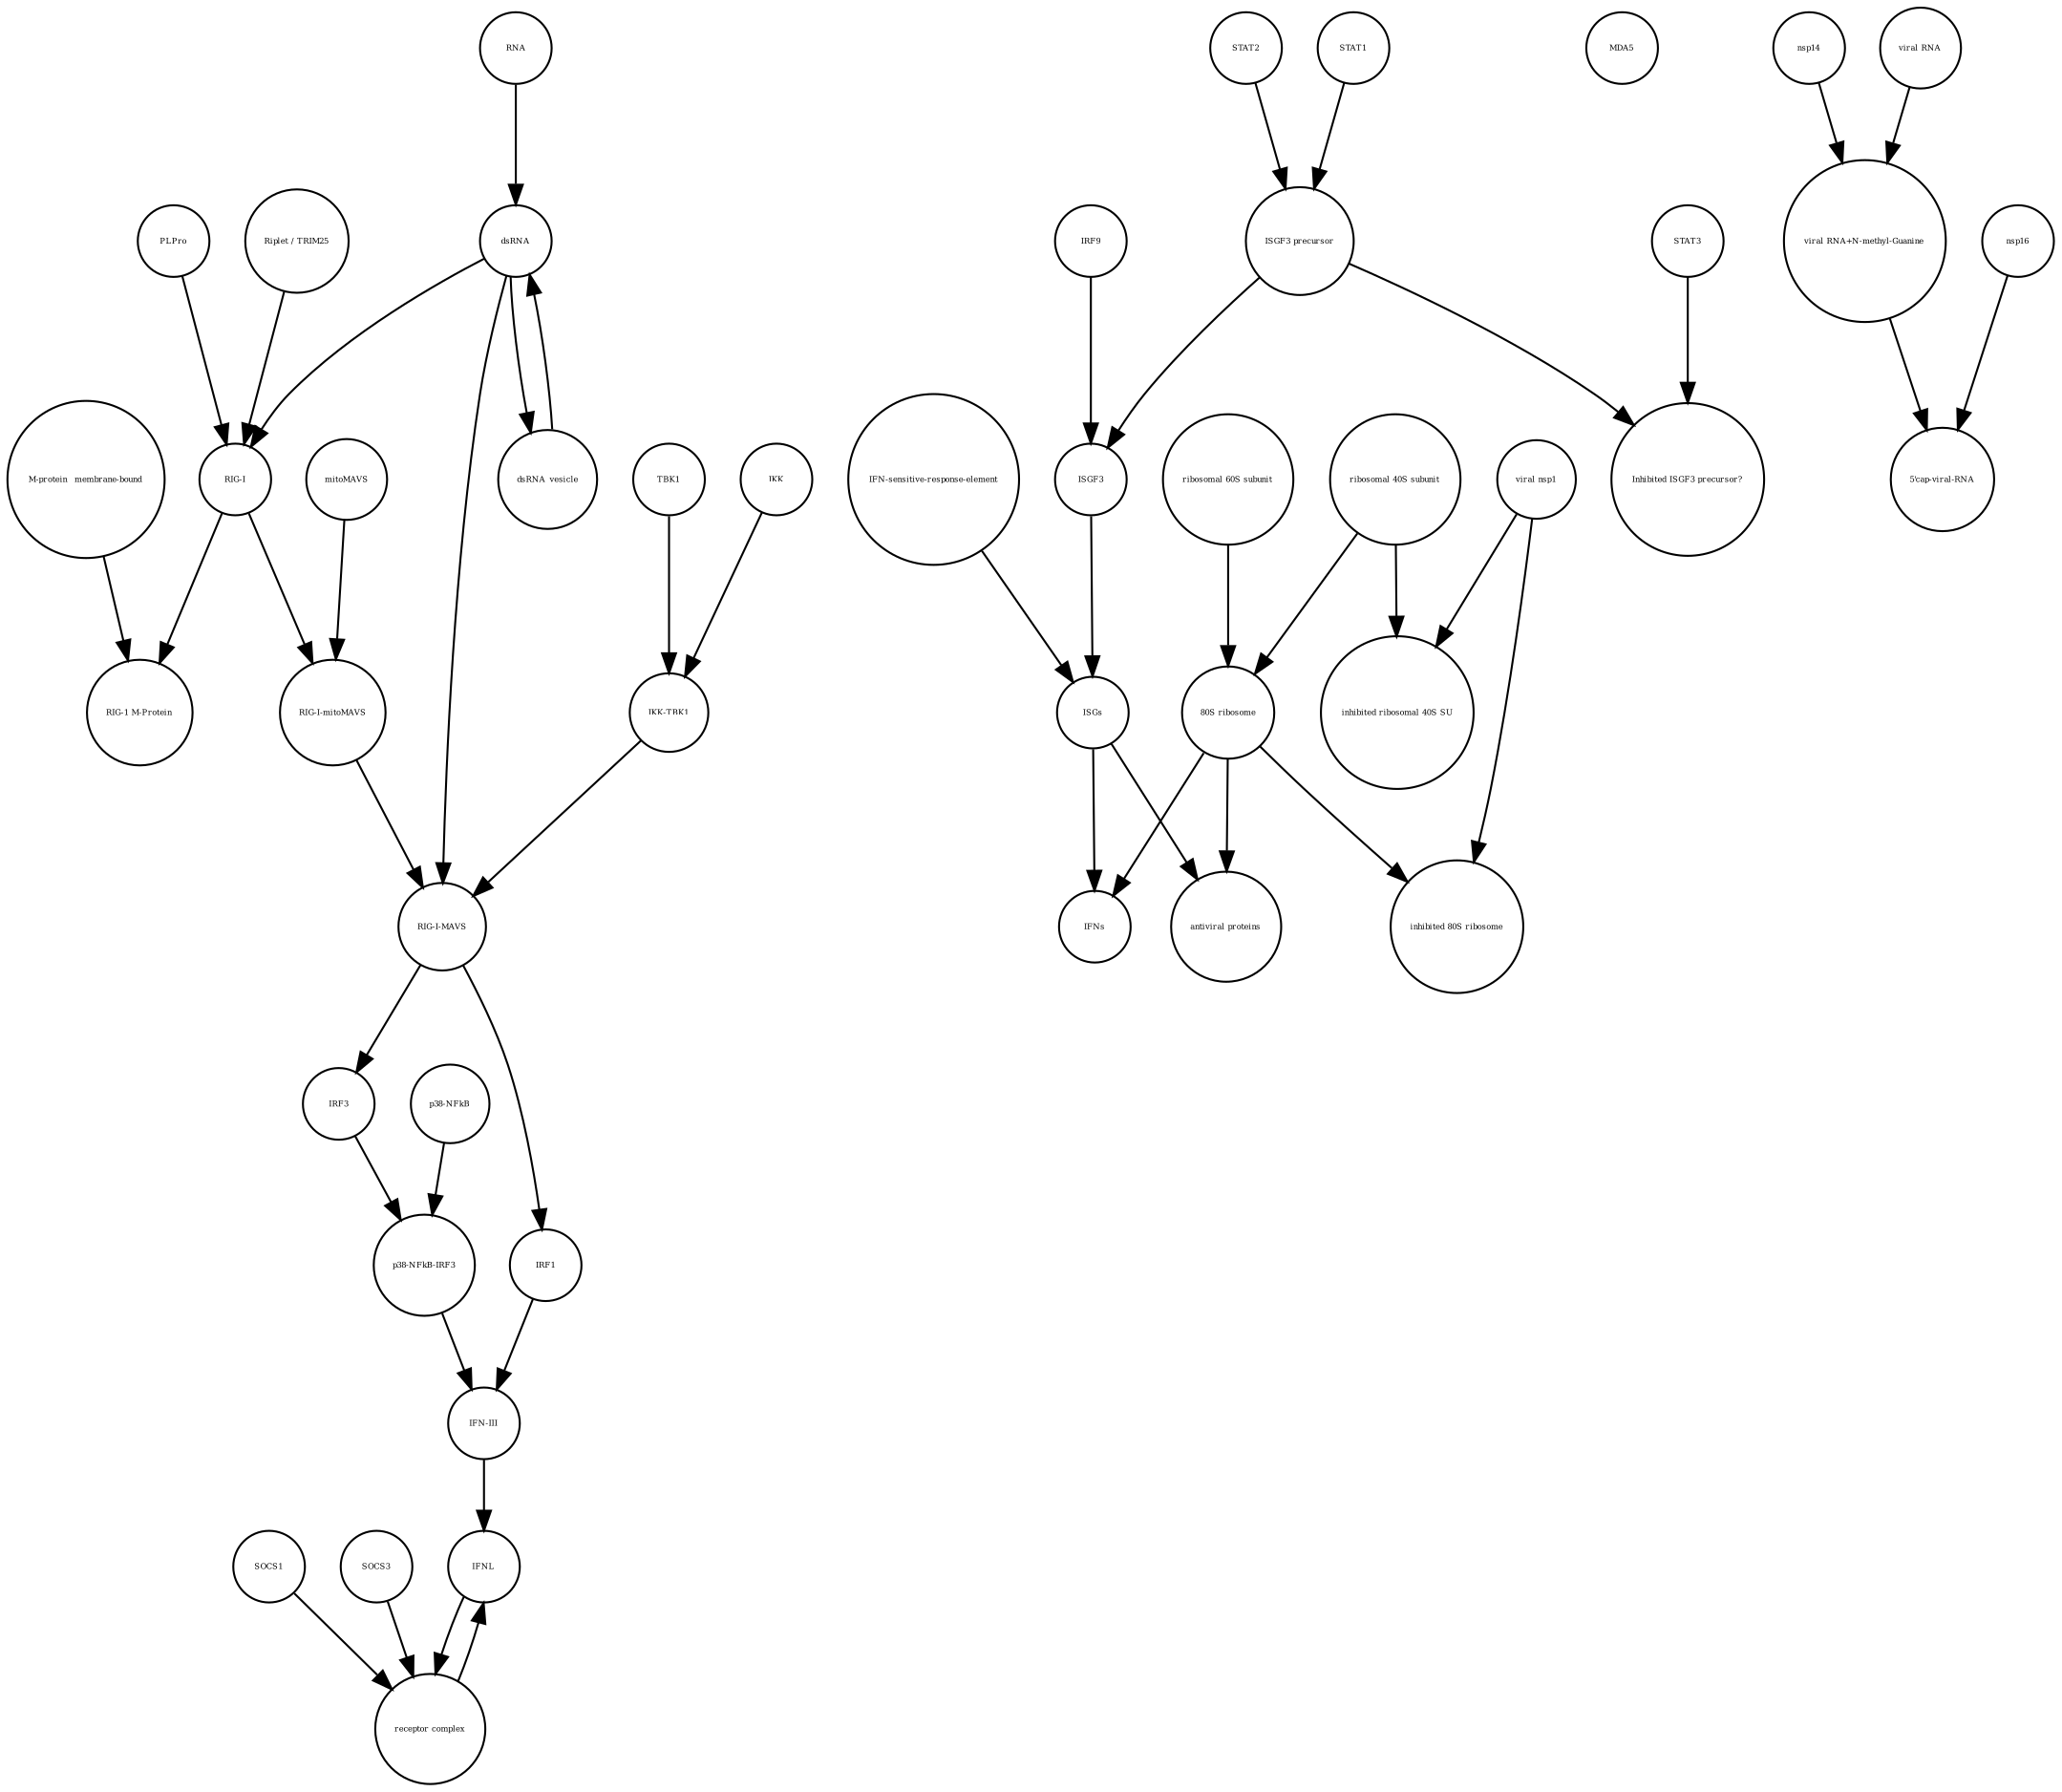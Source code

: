 strict digraph  {
"RIG-I" [annotation="", bipartite=0, cls=macromolecule, fontsize=4, label="RIG-I", shape=circle];
"p38-NFkB-IRF3" [annotation="", bipartite=0, cls=complex, fontsize=4, label="p38-NFkB-IRF3", shape=circle];
"antiviral proteins" [annotation="", bipartite=0, cls=macromolecule, fontsize=4, label="antiviral proteins", shape=circle];
"p38-NFkB" [annotation="", bipartite=0, cls=complex, fontsize=4, label="p38-NFkB", shape=circle];
mitoMAVS [annotation="", bipartite=0, cls=macromolecule, fontsize=4, label=mitoMAVS, shape=circle];
"IFN-III" [annotation="", bipartite=0, cls=macromolecule, fontsize=4, label="IFN-III", shape=circle];
MDA5 [annotation="", bipartite=0, cls=macromolecule, fontsize=4, label=MDA5, shape=circle];
IRF3 [annotation="", bipartite=0, cls=macromolecule, fontsize=4, label=IRF3, shape=circle];
STAT2 [annotation="", bipartite=0, cls=macromolecule, fontsize=4, label=STAT2, shape=circle];
"IKK-TBK1" [annotation="", bipartite=0, cls=complex, fontsize=4, label="IKK-TBK1", shape=circle];
nsp14 [annotation="", bipartite=0, cls=macromolecule, fontsize=4, label=nsp14, shape=circle];
"Inhibited ISGF3 precursor?" [annotation="", bipartite=0, cls=complex, fontsize=4, label="Inhibited ISGF3 precursor?", shape=circle];
IKK [annotation="", bipartite=0, cls=macromolecule, fontsize=4, label=IKK, shape=circle];
"RIG-1 M-Protein" [annotation="", bipartite=0, cls=complex, fontsize=4, label="RIG-1 M-Protein", shape=circle];
dsRNA [annotation="", bipartite=0, cls="nucleic acid feature", fontsize=4, label=dsRNA, shape=circle];
"M-protein_ membrane-bound" [annotation="", bipartite=0, cls=macromolecule, fontsize=4, label="M-protein_ membrane-bound", shape=circle];
"Riplet / TRIM25" [annotation="", bipartite=0, cls=macromolecule, fontsize=4, label="Riplet / TRIM25", shape=circle];
"viral nsp1" [annotation="", bipartite=0, cls=macromolecule, fontsize=4, label="viral nsp1", shape=circle];
RNA [annotation="", bipartite=0, cls="nucleic acid feature", fontsize=4, label=RNA, shape=circle];
nsp16 [annotation="", bipartite=0, cls=macromolecule, fontsize=4, label=nsp16, shape=circle];
"IFN-sensitive-response-element" [annotation="", bipartite=0, cls="nucleic acid feature", fontsize=4, label="IFN-sensitive-response-element", shape=circle];
"receptor complex" [annotation="", bipartite=0, cls=complex, fontsize=4, label="receptor complex", shape=circle];
"RIG-I-mitoMAVS" [annotation="", bipartite=0, cls=complex, fontsize=4, label="RIG-I-mitoMAVS", shape=circle];
"ribosomal 40S subunit" [annotation="", bipartite=0, cls=complex, fontsize=4, label="ribosomal 40S subunit", shape=circle];
"80S ribosome" [annotation="", bipartite=0, cls=complex, fontsize=4, label="80S ribosome", shape=circle];
ISGs [annotation="", bipartite=0, cls="nucleic acid feature", fontsize=4, label=ISGs, shape=circle];
"viral RNA+N-methyl-Guanine" [annotation="", bipartite=0, cls="nucleic acid feature", fontsize=4, label="viral RNA+N-methyl-Guanine", shape=circle];
"5'cap-viral-RNA" [annotation="", bipartite=0, cls="nucleic acid feature", fontsize=4, label="5'cap-viral-RNA", shape=circle];
STAT3 [annotation="", bipartite=0, cls=macromolecule, fontsize=4, label=STAT3, shape=circle];
IFNL [annotation="", bipartite=0, cls=macromolecule, fontsize=4, label=IFNL, shape=circle];
TBK1 [annotation="", bipartite=0, cls=macromolecule, fontsize=4, label=TBK1, shape=circle];
"RIG-I-MAVS" [annotation="", bipartite=0, cls=complex, fontsize=4, label="RIG-I-MAVS", shape=circle];
"inhibited ribosomal 40S SU" [annotation="urn_miriam_doi_10.1101%2F2020.05.18.102467", bipartite=0, cls=complex, fontsize=4, label="inhibited ribosomal 40S SU", shape=circle];
IRF9 [annotation="", bipartite=0, cls=macromolecule, fontsize=4, label=IRF9, shape=circle];
"inhibited 80S ribosome" [annotation="", bipartite=0, cls=complex, fontsize=4, label="inhibited 80S ribosome", shape=circle];
"viral RNA" [annotation="", bipartite=0, cls="nucleic acid feature", fontsize=4, label="viral RNA", shape=circle];
IRF1 [annotation="", bipartite=0, cls=macromolecule, fontsize=4, label=IRF1, shape=circle];
"ribosomal 60S subunit" [annotation="", bipartite=0, cls=complex, fontsize=4, label="ribosomal 60S subunit", shape=circle];
PLPro [annotation="", bipartite=0, cls=macromolecule, fontsize=4, label=PLPro, shape=circle];
ISGF3 [annotation="", bipartite=0, cls=complex, fontsize=4, label=ISGF3, shape=circle];
SOCS1 [annotation="", bipartite=0, cls=macromolecule, fontsize=4, label=SOCS1, shape=circle];
STAT1 [annotation="", bipartite=0, cls=macromolecule, fontsize=4, label=STAT1, shape=circle];
"ISGF3 precursor" [annotation="", bipartite=0, cls=complex, fontsize=4, label="ISGF3 precursor", shape=circle];
SOCS3 [annotation="", bipartite=0, cls=macromolecule, fontsize=4, label=SOCS3, shape=circle];
IFNs [annotation="", bipartite=0, cls=macromolecule, fontsize=4, label=IFNs, shape=circle];
dsRNA_vesicle [annotation="", bipartite=0, cls="nucleic acid feature", fontsize=4, label=dsRNA_vesicle, shape=circle];
"RIG-I" -> "RIG-I-mitoMAVS"  [annotation="", interaction_type=production];
"RIG-I" -> "RIG-1 M-Protein"  [annotation="", interaction_type=production];
"p38-NFkB-IRF3" -> "IFN-III"  [annotation="", interaction_type=stimulation];
"p38-NFkB" -> "p38-NFkB-IRF3"  [annotation="", interaction_type=production];
mitoMAVS -> "RIG-I-mitoMAVS"  [annotation="", interaction_type=production];
"IFN-III" -> IFNL  [annotation="", interaction_type=production];
IRF3 -> "p38-NFkB-IRF3"  [annotation="", interaction_type=production];
STAT2 -> "ISGF3 precursor"  [annotation="", interaction_type=production];
"IKK-TBK1" -> "RIG-I-MAVS"  [annotation="", interaction_type=production];
nsp14 -> "viral RNA+N-methyl-Guanine"  [annotation="", interaction_type=catalysis];
IKK -> "IKK-TBK1"  [annotation="", interaction_type=production];
dsRNA -> "RIG-I"  [annotation="", interaction_type="necessary stimulation"];
dsRNA -> "RIG-I-MAVS"  [annotation="", interaction_type="necessary stimulation"];
dsRNA -> dsRNA_vesicle  [annotation="", interaction_type=production];
"M-protein_ membrane-bound" -> "RIG-1 M-Protein"  [annotation="", interaction_type=production];
"Riplet / TRIM25" -> "RIG-I"  [annotation="", interaction_type=catalysis];
"viral nsp1" -> "inhibited ribosomal 40S SU"  [annotation="", interaction_type=production];
"viral nsp1" -> "inhibited 80S ribosome"  [annotation="", interaction_type=production];
RNA -> dsRNA  [annotation="", interaction_type=production];
nsp16 -> "5'cap-viral-RNA"  [annotation="urn_miriam_doi_10.1016%2Fj.chom.2020.05.008", interaction_type=catalysis];
"IFN-sensitive-response-element" -> ISGs  [annotation="", interaction_type=production];
"receptor complex" -> IFNL  [annotation="", interaction_type=production];
"RIG-I-mitoMAVS" -> "RIG-I-MAVS"  [annotation="", interaction_type=production];
"ribosomal 40S subunit" -> "inhibited ribosomal 40S SU"  [annotation="", interaction_type=production];
"ribosomal 40S subunit" -> "80S ribosome"  [annotation="", interaction_type=production];
"80S ribosome" -> IFNs  [annotation="", interaction_type=catalysis];
"80S ribosome" -> "antiviral proteins"  [annotation="", interaction_type=catalysis];
"80S ribosome" -> "inhibited 80S ribosome"  [annotation="", interaction_type=production];
ISGs -> IFNs  [annotation="", interaction_type=production];
ISGs -> "antiviral proteins"  [annotation="", interaction_type=production];
"viral RNA+N-methyl-Guanine" -> "5'cap-viral-RNA"  [annotation="", interaction_type=production];
STAT3 -> "Inhibited ISGF3 precursor?"  [annotation="", interaction_type=production];
IFNL -> "receptor complex"  [annotation="", interaction_type=stimulation];
TBK1 -> "IKK-TBK1"  [annotation="", interaction_type=production];
"RIG-I-MAVS" -> IRF1  [annotation="", interaction_type=catalysis];
"RIG-I-MAVS" -> IRF3  [annotation="", interaction_type=stimulation];
IRF9 -> ISGF3  [annotation="", interaction_type=production];
"viral RNA" -> "viral RNA+N-methyl-Guanine"  [annotation="", interaction_type=production];
IRF1 -> "IFN-III"  [annotation="", interaction_type=stimulation];
"ribosomal 60S subunit" -> "80S ribosome"  [annotation="", interaction_type=production];
PLPro -> "RIG-I"  [annotation="", interaction_type=catalysis];
ISGF3 -> ISGs  [annotation="", interaction_type="necessary stimulation"];
SOCS1 -> "receptor complex"  [annotation="", interaction_type=production];
STAT1 -> "ISGF3 precursor"  [annotation="", interaction_type=production];
"ISGF3 precursor" -> "Inhibited ISGF3 precursor?"  [annotation="", interaction_type=production];
"ISGF3 precursor" -> ISGF3  [annotation="", interaction_type=production];
SOCS3 -> "receptor complex"  [annotation="", interaction_type=production];
dsRNA_vesicle -> dsRNA  [annotation="", interaction_type=production];
}
